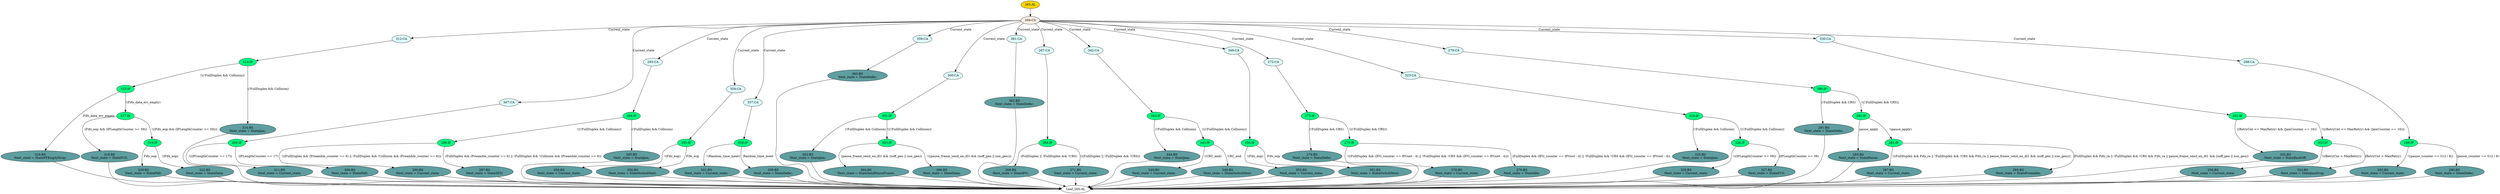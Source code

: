 strict digraph "" {
	node [label="\N"];
	"268:IF"	 [ast="<pyverilog.vparser.ast.IfStatement object at 0x7f104a56c1d0>",
		fillcolor=springgreen,
		label="268:IF",
		statements="[]",
		style=filled,
		typ=IfStatement];
	"269:BS"	 [ast="<pyverilog.vparser.ast.BlockingSubstitution object at 0x7f104a56cf90>",
		fillcolor=cadetblue,
		label="269:BS
Next_state = StateIFG;",
		statements="[<pyverilog.vparser.ast.BlockingSubstitution object at 0x7f104a56cf90>]",
		style=filled,
		typ=BlockingSubstitution];
	"268:IF" -> "269:BS"	 [cond="['FullDuplex', 'FullDuplex', 'CRS']",
		label="(FullDuplex || !FullDuplex && !CRS)",
		lineno=268];
	"271:BS"	 [ast="<pyverilog.vparser.ast.BlockingSubstitution object at 0x7f104a56cd50>",
		fillcolor=cadetblue,
		label="271:BS
Next_state = Current_state;",
		statements="[<pyverilog.vparser.ast.BlockingSubstitution object at 0x7f104a56cd50>]",
		style=filled,
		typ=BlockingSubstitution];
	"268:IF" -> "271:BS"	 [cond="['FullDuplex', 'FullDuplex', 'CRS']",
		label="!((FullDuplex || !FullDuplex && !CRS))",
		lineno=268];
	"316:BS"	 [ast="<pyverilog.vparser.ast.BlockingSubstitution object at 0x7f104a5722d0>",
		fillcolor=cadetblue,
		label="316:BS
Next_state = StateFFEmptyDrop;",
		statements="[<pyverilog.vparser.ast.BlockingSubstitution object at 0x7f104a5722d0>]",
		style=filled,
		typ=BlockingSubstitution];
	"Leaf_265:AL"	 [def_var="['Next_state']",
		label="Leaf_265:AL"];
	"316:BS" -> "Leaf_265:AL"	 [cond="[]",
		lineno=None];
	"299:BS"	 [ast="<pyverilog.vparser.ast.BlockingSubstitution object at 0x7f104a572490>",
		fillcolor=cadetblue,
		label="299:BS
Next_state = Current_state;",
		statements="[<pyverilog.vparser.ast.BlockingSubstitution object at 0x7f104a572490>]",
		style=filled,
		typ=BlockingSubstitution];
	"299:BS" -> "Leaf_265:AL"	 [cond="[]",
		lineno=None];
	"348:BS"	 [ast="<pyverilog.vparser.ast.BlockingSubstitution object at 0x7f104a51ed90>",
		fillcolor=cadetblue,
		label="348:BS
Next_state = Current_state;",
		statements="[<pyverilog.vparser.ast.BlockingSubstitution object at 0x7f104a51ed90>]",
		style=filled,
		typ=BlockingSubstitution];
	"348:BS" -> "Leaf_265:AL"	 [cond="[]",
		lineno=None];
	"353:BS"	 [ast="<pyverilog.vparser.ast.BlockingSubstitution object at 0x7f104a572610>",
		fillcolor=cadetblue,
		label="353:BS
Next_state = Current_state;",
		statements="[<pyverilog.vparser.ast.BlockingSubstitution object at 0x7f104a572610>]",
		style=filled,
		typ=BlockingSubstitution];
	"353:BS" -> "Leaf_265:AL"	 [cond="[]",
		lineno=None];
	"329:BS"	 [ast="<pyverilog.vparser.ast.BlockingSubstitution object at 0x7f104a572790>",
		fillcolor=cadetblue,
		label="329:BS
Next_state = Current_state;",
		statements="[<pyverilog.vparser.ast.BlockingSubstitution object at 0x7f104a572790>]",
		style=filled,
		typ=BlockingSubstitution];
	"329:BS" -> "Leaf_265:AL"	 [cond="[]",
		lineno=None];
	"312:CA"	 [ast="<pyverilog.vparser.ast.Case object at 0x7f104a572910>",
		fillcolor=lightcyan,
		label="312:CA",
		statements="[]",
		style=filled,
		typ=Case];
	"313:IF"	 [ast="<pyverilog.vparser.ast.IfStatement object at 0x7f104a572990>",
		fillcolor=springgreen,
		label="313:IF",
		statements="[]",
		style=filled,
		typ=IfStatement];
	"312:CA" -> "313:IF"	 [cond="[]",
		lineno=None];
	"307:CA"	 [ast="<pyverilog.vparser.ast.Case object at 0x7f104a57b290>",
		fillcolor=lightcyan,
		label="307:CA",
		statements="[]",
		style=filled,
		typ=Case];
	"308:IF"	 [ast="<pyverilog.vparser.ast.IfStatement object at 0x7f104a57b350>",
		fillcolor=springgreen,
		label="308:IF",
		statements="[]",
		style=filled,
		typ=IfStatement];
	"307:CA" -> "308:IF"	 [cond="[]",
		lineno=None];
	"293:CA"	 [ast="<pyverilog.vparser.ast.Case object at 0x7f104a57b750>",
		fillcolor=lightcyan,
		label="293:CA",
		statements="[]",
		style=filled,
		typ=Case];
	"294:IF"	 [ast="<pyverilog.vparser.ast.IfStatement object at 0x7f104a57b810>",
		fillcolor=springgreen,
		label="294:IF",
		statements="[]",
		style=filled,
		typ=IfStatement];
	"293:CA" -> "294:IF"	 [cond="[]",
		lineno=None];
	"362:BS"	 [ast="<pyverilog.vparser.ast.BlockingSubstitution object at 0x7f104a584090>",
		fillcolor=cadetblue,
		label="362:BS
Next_state = StateDefer;",
		statements="[<pyverilog.vparser.ast.BlockingSubstitution object at 0x7f104a584090>]",
		style=filled,
		typ=BlockingSubstitution];
	"362:BS" -> "Leaf_265:AL"	 [cond="[]",
		lineno=None];
	"318:BS"	 [ast="<pyverilog.vparser.ast.BlockingSubstitution object at 0x7f104a572d50>",
		fillcolor=cadetblue,
		label="318:BS
Next_state = StateFCS;",
		statements="[<pyverilog.vparser.ast.BlockingSubstitution object at 0x7f104a572d50>]",
		style=filled,
		typ=BlockingSubstitution];
	"318:BS" -> "Leaf_265:AL"	 [cond="[]",
		lineno=None];
	"338:IF"	 [ast="<pyverilog.vparser.ast.IfStatement object at 0x7f104a5841d0>",
		fillcolor=springgreen,
		label="338:IF",
		statements="[]",
		style=filled,
		typ=IfStatement];
	"341:BS"	 [ast="<pyverilog.vparser.ast.BlockingSubstitution object at 0x7f104a584210>",
		fillcolor=cadetblue,
		label="341:BS
Next_state = Current_state;",
		statements="[<pyverilog.vparser.ast.BlockingSubstitution object at 0x7f104a584210>]",
		style=filled,
		typ=BlockingSubstitution];
	"338:IF" -> "341:BS"	 [cond="['Random_time_meet']",
		label="!(Random_time_meet)",
		lineno=338];
	"339:BS"	 [ast="<pyverilog.vparser.ast.BlockingSubstitution object at 0x7f104a584390>",
		fillcolor=cadetblue,
		label="339:BS
Next_state = StateDefer;",
		statements="[<pyverilog.vparser.ast.BlockingSubstitution object at 0x7f104a584390>]",
		style=filled,
		typ=BlockingSubstitution];
	"338:IF" -> "339:BS"	 [cond="['Random_time_meet']",
		label=Random_time_meet,
		lineno=338];
	"344:BS"	 [ast="<pyverilog.vparser.ast.BlockingSubstitution object at 0x7f104a584550>",
		fillcolor=cadetblue,
		label="344:BS
Next_state = StateJam;",
		statements="[<pyverilog.vparser.ast.BlockingSubstitution object at 0x7f104a584550>]",
		style=filled,
		typ=BlockingSubstitution];
	"344:BS" -> "Leaf_265:AL"	 [cond="[]",
		lineno=None];
	"296:IF"	 [ast="<pyverilog.vparser.ast.IfStatement object at 0x7f104a57b850>",
		fillcolor=springgreen,
		label="296:IF",
		statements="[]",
		style=filled,
		typ=IfStatement];
	"294:IF" -> "296:IF"	 [cond="['FullDuplex', 'Collision']",
		label="!((!FullDuplex && Collision))",
		lineno=294];
	"295:BS"	 [ast="<pyverilog.vparser.ast.BlockingSubstitution object at 0x7f104a57be10>",
		fillcolor=cadetblue,
		label="295:BS
Next_state = StateJam;",
		statements="[<pyverilog.vparser.ast.BlockingSubstitution object at 0x7f104a57be10>]",
		style=filled,
		typ=BlockingSubstitution];
	"294:IF" -> "295:BS"	 [cond="['FullDuplex', 'Collision']",
		label="(!FullDuplex && Collision)",
		lineno=294];
	"355:IF"	 [ast="<pyverilog.vparser.ast.IfStatement object at 0x7f104a5847d0>",
		fillcolor=springgreen,
		label="355:IF",
		statements="[]",
		style=filled,
		typ=IfStatement];
	"358:BS"	 [ast="<pyverilog.vparser.ast.BlockingSubstitution object at 0x7f104a584810>",
		fillcolor=cadetblue,
		label="358:BS
Next_state = Current_state;",
		statements="[<pyverilog.vparser.ast.BlockingSubstitution object at 0x7f104a584810>]",
		style=filled,
		typ=BlockingSubstitution];
	"355:IF" -> "358:BS"	 [cond="['Fifo_eop']",
		label="!(Fifo_eop)",
		lineno=355];
	"356:BS"	 [ast="<pyverilog.vparser.ast.BlockingSubstitution object at 0x7f104a584990>",
		fillcolor=cadetblue,
		label="356:BS
Next_state = StateSwitchNext;",
		statements="[<pyverilog.vparser.ast.BlockingSubstitution object at 0x7f104a584990>]",
		style=filled,
		typ=BlockingSubstitution];
	"355:IF" -> "356:BS"	 [cond="['Fifo_eop']",
		label=Fifo_eop,
		lineno=355];
	"281:BS"	 [ast="<pyverilog.vparser.ast.BlockingSubstitution object at 0x7f104a51e810>",
		fillcolor=cadetblue,
		label="281:BS
Next_state = StateDefer;",
		statements="[<pyverilog.vparser.ast.BlockingSubstitution object at 0x7f104a51e810>]",
		style=filled,
		typ=BlockingSubstitution];
	"281:BS" -> "Leaf_265:AL"	 [cond="[]",
		lineno=None];
	"315:IF"	 [ast="<pyverilog.vparser.ast.IfStatement object at 0x7f104a5729d0>",
		fillcolor=springgreen,
		label="315:IF",
		statements="[]",
		style=filled,
		typ=IfStatement];
	"315:IF" -> "316:BS"	 [cond="['Fifo_data_err_empty']",
		label=Fifo_data_err_empty,
		lineno=315];
	"317:IF"	 [ast="<pyverilog.vparser.ast.IfStatement object at 0x7f104a572a10>",
		fillcolor=springgreen,
		label="317:IF",
		statements="[]",
		style=filled,
		typ=IfStatement];
	"315:IF" -> "317:IF"	 [cond="['Fifo_data_err_empty']",
		label="!(Fifo_data_err_empty)",
		lineno=315];
	"278:BS"	 [ast="<pyverilog.vparser.ast.BlockingSubstitution object at 0x7f104a58e690>",
		fillcolor=cadetblue,
		label="278:BS
Next_state = Current_state;",
		statements="[<pyverilog.vparser.ast.BlockingSubstitution object at 0x7f104a58e690>]",
		style=filled,
		typ=BlockingSubstitution];
	"278:BS" -> "Leaf_265:AL"	 [cond="[]",
		lineno=None];
	"332:BS"	 [ast="<pyverilog.vparser.ast.BlockingSubstitution object at 0x7f104a58e810>",
		fillcolor=cadetblue,
		label="332:BS
Next_state = StateBackOff;",
		statements="[<pyverilog.vparser.ast.BlockingSubstitution object at 0x7f104a58e810>]",
		style=filled,
		typ=BlockingSubstitution];
	"332:BS" -> "Leaf_265:AL"	 [cond="[]",
		lineno=None];
	"333:IF"	 [ast="<pyverilog.vparser.ast.IfStatement object at 0x7f104a584b50>",
		fillcolor=springgreen,
		label="333:IF",
		statements="[]",
		style=filled,
		typ=IfStatement];
	"336:BS"	 [ast="<pyverilog.vparser.ast.BlockingSubstitution object at 0x7f104a584b90>",
		fillcolor=cadetblue,
		label="336:BS
Next_state = Current_state;",
		statements="[<pyverilog.vparser.ast.BlockingSubstitution object at 0x7f104a584b90>]",
		style=filled,
		typ=BlockingSubstitution];
	"333:IF" -> "336:BS"	 [cond="['RetryCnt', 'MaxRetry']",
		label="!((RetryCnt > MaxRetry))",
		lineno=333];
	"334:BS"	 [ast="<pyverilog.vparser.ast.BlockingSubstitution object at 0x7f104a584d10>",
		fillcolor=cadetblue,
		label="334:BS
Next_state = StateJamDrop;",
		statements="[<pyverilog.vparser.ast.BlockingSubstitution object at 0x7f104a584d10>]",
		style=filled,
		typ=BlockingSubstitution];
	"333:IF" -> "334:BS"	 [cond="['RetryCnt', 'MaxRetry']",
		label="(RetryCnt > MaxRetry)",
		lineno=333];
	"273:IF"	 [ast="<pyverilog.vparser.ast.IfStatement object at 0x7f104a58e990>",
		fillcolor=springgreen,
		label="273:IF",
		statements="[]",
		style=filled,
		typ=IfStatement];
	"274:BS"	 [ast="<pyverilog.vparser.ast.BlockingSubstitution object at 0x7f104a514050>",
		fillcolor=cadetblue,
		label="274:BS
Next_state = StateDefer;",
		statements="[<pyverilog.vparser.ast.BlockingSubstitution object at 0x7f104a514050>]",
		style=filled,
		typ=BlockingSubstitution];
	"273:IF" -> "274:BS"	 [cond="['FullDuplex', 'CRS']",
		label="(!FullDuplex && CRS)",
		lineno=273];
	"275:IF"	 [ast="<pyverilog.vparser.ast.IfStatement object at 0x7f104a58e9d0>",
		fillcolor=springgreen,
		label="275:IF",
		statements="[]",
		style=filled,
		typ=IfStatement];
	"273:IF" -> "275:IF"	 [cond="['FullDuplex', 'CRS']",
		label="!((!FullDuplex && CRS))",
		lineno=273];
	"289:IF"	 [ast="<pyverilog.vparser.ast.IfStatement object at 0x7f104a514290>",
		fillcolor=springgreen,
		label="289:IF",
		statements="[]",
		style=filled,
		typ=IfStatement];
	"292:BS"	 [ast="<pyverilog.vparser.ast.BlockingSubstitution object at 0x7f104a5142d0>",
		fillcolor=cadetblue,
		label="292:BS
Next_state = Current_state;",
		statements="[<pyverilog.vparser.ast.BlockingSubstitution object at 0x7f104a5142d0>]",
		style=filled,
		typ=BlockingSubstitution];
	"289:IF" -> "292:BS"	 [cond="['pause_counter']",
		label="!((pause_counter == 512 / 8))",
		lineno=289];
	"290:BS"	 [ast="<pyverilog.vparser.ast.BlockingSubstitution object at 0x7f104a514450>",
		fillcolor=cadetblue,
		label="290:BS
Next_state = StateDefer;",
		statements="[<pyverilog.vparser.ast.BlockingSubstitution object at 0x7f104a514450>]",
		style=filled,
		typ=BlockingSubstitution];
	"289:IF" -> "290:BS"	 [cond="['pause_counter']",
		label="(pause_counter == 512 / 8)",
		lineno=289];
	"354:CA"	 [ast="<pyverilog.vparser.ast.Case object at 0x7f104a528950>",
		fillcolor=lightcyan,
		label="354:CA",
		statements="[]",
		style=filled,
		typ=Case];
	"354:CA" -> "355:IF"	 [cond="[]",
		lineno=None];
	"337:CA"	 [ast="<pyverilog.vparser.ast.Case object at 0x7f104a514710>",
		fillcolor=lightcyan,
		label="337:CA",
		statements="[]",
		style=filled,
		typ=Case];
	"337:CA" -> "338:IF"	 [cond="[]",
		lineno=None];
	"274:BS" -> "Leaf_265:AL"	 [cond="[]",
		lineno=None];
	"359:CA"	 [ast="<pyverilog.vparser.ast.Case object at 0x7f104a5147d0>",
		fillcolor=lightcyan,
		label="359:CA",
		statements="[]",
		style=filled,
		typ=Case];
	"360:BS"	 [ast="<pyverilog.vparser.ast.BlockingSubstitution object at 0x7f104a514890>",
		fillcolor=cadetblue,
		label="360:BS
Next_state = StateDefer;",
		statements="[<pyverilog.vparser.ast.BlockingSubstitution object at 0x7f104a514890>]",
		style=filled,
		typ=BlockingSubstitution];
	"359:CA" -> "360:BS"	 [cond="[]",
		lineno=None];
	"358:BS" -> "Leaf_265:AL"	 [cond="[]",
		lineno=None];
	"343:IF"	 [ast="<pyverilog.vparser.ast.IfStatement object at 0x7f104a51ed10>",
		fillcolor=springgreen,
		label="343:IF",
		statements="[]",
		style=filled,
		typ=IfStatement];
	"343:IF" -> "344:BS"	 [cond="['FullDuplex', 'Collision']",
		label="(!FullDuplex && Collision)",
		lineno=343];
	"345:IF"	 [ast="<pyverilog.vparser.ast.IfStatement object at 0x7f104a51ed50>",
		fillcolor=springgreen,
		label="345:IF",
		statements="[]",
		style=filled,
		typ=IfStatement];
	"343:IF" -> "345:IF"	 [cond="['FullDuplex', 'Collision']",
		label="!((!FullDuplex && Collision))",
		lineno=343];
	"301:IF"	 [ast="<pyverilog.vparser.ast.IfStatement object at 0x7f104a584f50>",
		fillcolor=springgreen,
		label="301:IF",
		statements="[]",
		style=filled,
		typ=IfStatement];
	"302:BS"	 [ast="<pyverilog.vparser.ast.BlockingSubstitution object at 0x7f104a58e450>",
		fillcolor=cadetblue,
		label="302:BS
Next_state = StateJam;",
		statements="[<pyverilog.vparser.ast.BlockingSubstitution object at 0x7f104a58e450>]",
		style=filled,
		typ=BlockingSubstitution];
	"301:IF" -> "302:BS"	 [cond="['FullDuplex', 'Collision']",
		label="(!FullDuplex && Collision)",
		lineno=301];
	"303:IF"	 [ast="<pyverilog.vparser.ast.IfStatement object at 0x7f104a584f90>",
		fillcolor=springgreen,
		label="303:IF",
		statements="[]",
		style=filled,
		typ=IfStatement];
	"301:IF" -> "303:IF"	 [cond="['FullDuplex', 'Collision']",
		label="!((!FullDuplex && Collision))",
		lineno=301];
	"300:CA"	 [ast="<pyverilog.vparser.ast.Case object at 0x7f104a5149d0>",
		fillcolor=lightcyan,
		label="300:CA",
		statements="[]",
		style=filled,
		typ=Case];
	"300:CA" -> "301:IF"	 [cond="[]",
		lineno=None];
	"324:IF"	 [ast="<pyverilog.vparser.ast.IfStatement object at 0x7f104a514a50>",
		fillcolor=springgreen,
		label="324:IF",
		statements="[]",
		style=filled,
		typ=IfStatement];
	"325:BS"	 [ast="<pyverilog.vparser.ast.BlockingSubstitution object at 0x7f104a514bd0>",
		fillcolor=cadetblue,
		label="325:BS
Next_state = StateJam;",
		statements="[<pyverilog.vparser.ast.BlockingSubstitution object at 0x7f104a514bd0>]",
		style=filled,
		typ=BlockingSubstitution];
	"324:IF" -> "325:BS"	 [cond="['FullDuplex', 'Collision']",
		label="(!FullDuplex && Collision)",
		lineno=324];
	"326:IF"	 [ast="<pyverilog.vparser.ast.IfStatement object at 0x7f104a514a90>",
		fillcolor=springgreen,
		label="326:IF",
		statements="[]",
		style=filled,
		typ=IfStatement];
	"324:IF" -> "326:IF"	 [cond="['FullDuplex', 'Collision']",
		label="!((!FullDuplex && Collision))",
		lineno=324];
	"302:BS" -> "Leaf_265:AL"	 [cond="[]",
		lineno=None];
	"296:IF" -> "299:BS"	 [cond="['FullDuplex', 'Preamble_counter', 'FullDuplex', 'Collision', 'Preamble_counter']",
		label="!((FullDuplex && (Preamble_counter == 6) || !FullDuplex && !Collision && (Preamble_counter == 6)))",
		lineno=296];
	"297:BS"	 [ast="<pyverilog.vparser.ast.BlockingSubstitution object at 0x7f104a57b890>",
		fillcolor=cadetblue,
		label="297:BS
Next_state = StateSFD;",
		statements="[<pyverilog.vparser.ast.BlockingSubstitution object at 0x7f104a57b890>]",
		style=filled,
		typ=BlockingSubstitution];
	"296:IF" -> "297:BS"	 [cond="['FullDuplex', 'Preamble_counter', 'FullDuplex', 'Collision', 'Preamble_counter']",
		label="(FullDuplex && (Preamble_counter == 6) || !FullDuplex && !Collision && (Preamble_counter == 6))",
		lineno=296];
	"336:BS" -> "Leaf_265:AL"	 [cond="[]",
		lineno=None];
	"360:BS" -> "Leaf_265:AL"	 [cond="[]",
		lineno=None];
	"334:BS" -> "Leaf_265:AL"	 [cond="[]",
		lineno=None];
	"361:CA"	 [ast="<pyverilog.vparser.ast.Case object at 0x7f104a51ea50>",
		fillcolor=lightcyan,
		label="361:CA",
		statements="[]",
		style=filled,
		typ=Case];
	"361:CA" -> "362:BS"	 [cond="[]",
		lineno=None];
	"267:CA"	 [ast="<pyverilog.vparser.ast.Case object at 0x7f104a51ea90>",
		fillcolor=lightcyan,
		label="267:CA",
		statements="[]",
		style=filled,
		typ=Case];
	"267:CA" -> "268:IF"	 [cond="[]",
		lineno=None];
	"346:BS"	 [ast="<pyverilog.vparser.ast.BlockingSubstitution object at 0x7f104a51eb10>",
		fillcolor=cadetblue,
		label="346:BS
Next_state = StateSwitchNext;",
		statements="[<pyverilog.vparser.ast.BlockingSubstitution object at 0x7f104a51eb10>]",
		style=filled,
		typ=BlockingSubstitution];
	"346:BS" -> "Leaf_265:AL"	 [cond="[]",
		lineno=None];
	"304:BS"	 [ast="<pyverilog.vparser.ast.BlockingSubstitution object at 0x7f104a58e150>",
		fillcolor=cadetblue,
		label="304:BS
Next_state = StateSendPauseFrame;",
		statements="[<pyverilog.vparser.ast.BlockingSubstitution object at 0x7f104a58e150>]",
		style=filled,
		typ=BlockingSubstitution];
	"304:BS" -> "Leaf_265:AL"	 [cond="[]",
		lineno=None];
	"342:CA"	 [ast="<pyverilog.vparser.ast.Case object at 0x7f104a51ec90>",
		fillcolor=lightcyan,
		label="342:CA",
		statements="[]",
		style=filled,
		typ=Case];
	"342:CA" -> "343:IF"	 [cond="[]",
		lineno=None];
	"325:BS" -> "Leaf_265:AL"	 [cond="[]",
		lineno=None];
	"283:BS"	 [ast="<pyverilog.vparser.ast.BlockingSubstitution object at 0x7f104a51e690>",
		fillcolor=cadetblue,
		label="283:BS
Next_state = StatePause;",
		statements="[<pyverilog.vparser.ast.BlockingSubstitution object at 0x7f104a51e690>]",
		style=filled,
		typ=BlockingSubstitution];
	"283:BS" -> "Leaf_265:AL"	 [cond="[]",
		lineno=None];
	"356:BS" -> "Leaf_265:AL"	 [cond="[]",
		lineno=None];
	"295:BS" -> "Leaf_265:AL"	 [cond="[]",
		lineno=None];
	"327:BS"	 [ast="<pyverilog.vparser.ast.BlockingSubstitution object at 0x7f104a584690>",
		fillcolor=cadetblue,
		label="327:BS
Next_state = StateFCS;",
		statements="[<pyverilog.vparser.ast.BlockingSubstitution object at 0x7f104a584690>]",
		style=filled,
		typ=BlockingSubstitution];
	"327:BS" -> "Leaf_265:AL"	 [cond="[]",
		lineno=None];
	"313:IF" -> "315:IF"	 [cond="['FullDuplex', 'Collision']",
		label="!((!FullDuplex && Collision))",
		lineno=313];
	"314:BS"	 [ast="<pyverilog.vparser.ast.BlockingSubstitution object at 0x7f104a57b0d0>",
		fillcolor=cadetblue,
		label="314:BS
Next_state = StateJam;",
		statements="[<pyverilog.vparser.ast.BlockingSubstitution object at 0x7f104a57b0d0>]",
		style=filled,
		typ=BlockingSubstitution];
	"313:IF" -> "314:BS"	 [cond="['FullDuplex', 'Collision']",
		label="(!FullDuplex && Collision)",
		lineno=313];
	"303:IF" -> "304:BS"	 [cond="['pause_frame_send_en_dl1', 'xoff_gen', 'xon_gen']",
		label="(pause_frame_send_en_dl1 && (xoff_gen || xon_gen))",
		lineno=303];
	"306:BS"	 [ast="<pyverilog.vparser.ast.BlockingSubstitution object at 0x7f104a584fd0>",
		fillcolor=cadetblue,
		label="306:BS
Next_state = StateData;",
		statements="[<pyverilog.vparser.ast.BlockingSubstitution object at 0x7f104a584fd0>]",
		style=filled,
		typ=BlockingSubstitution];
	"303:IF" -> "306:BS"	 [cond="['pause_frame_send_en_dl1', 'xoff_gen', 'xon_gen']",
		label="!((pause_frame_send_en_dl1 && (xoff_gen || xon_gen)))",
		lineno=303];
	"349:CA"	 [ast="<pyverilog.vparser.ast.Case object at 0x7f104a528090>",
		fillcolor=lightcyan,
		label="349:CA",
		statements="[]",
		style=filled,
		typ=Case];
	"350:IF"	 [ast="<pyverilog.vparser.ast.IfStatement object at 0x7f104a528150>",
		fillcolor=springgreen,
		label="350:IF",
		statements="[]",
		style=filled,
		typ=IfStatement];
	"349:CA" -> "350:IF"	 [cond="[]",
		lineno=None];
	"272:CA"	 [ast="<pyverilog.vparser.ast.Case object at 0x7f104a528350>",
		fillcolor=lightcyan,
		label="272:CA",
		statements="[]",
		style=filled,
		typ=Case];
	"272:CA" -> "273:IF"	 [cond="[]",
		lineno=None];
	"292:BS" -> "Leaf_265:AL"	 [cond="[]",
		lineno=None];
	"323:CA"	 [ast="<pyverilog.vparser.ast.Case object at 0x7f104a5283d0>",
		fillcolor=lightcyan,
		label="323:CA",
		statements="[]",
		style=filled,
		typ=Case];
	"323:CA" -> "324:IF"	 [cond="[]",
		lineno=None];
	"314:BS" -> "Leaf_265:AL"	 [cond="[]",
		lineno=None];
	"331:IF"	 [ast="<pyverilog.vparser.ast.IfStatement object at 0x7f104a528710>",
		fillcolor=springgreen,
		label="331:IF",
		statements="[]",
		style=filled,
		typ=IfStatement];
	"331:IF" -> "332:BS"	 [cond="['RetryCnt', 'MaxRetry', 'JamCounter']",
		label="((RetryCnt <= MaxRetry) && (JamCounter == 16))",
		lineno=331];
	"331:IF" -> "333:IF"	 [cond="['RetryCnt', 'MaxRetry', 'JamCounter']",
		label="!(((RetryCnt <= MaxRetry) && (JamCounter == 16)))",
		lineno=331];
	"279:CA"	 [ast="<pyverilog.vparser.ast.Case object at 0x7f104a528550>",
		fillcolor=lightcyan,
		label="279:CA",
		statements="[]",
		style=filled,
		typ=Case];
	"280:IF"	 [ast="<pyverilog.vparser.ast.IfStatement object at 0x7f104a514e10>",
		fillcolor=springgreen,
		label="280:IF",
		statements="[]",
		style=filled,
		typ=IfStatement];
	"279:CA" -> "280:IF"	 [cond="[]",
		lineno=None];
	"284:IF"	 [ast="<pyverilog.vparser.ast.IfStatement object at 0x7f104a514e90>",
		fillcolor=springgreen,
		label="284:IF",
		statements="[]",
		style=filled,
		typ=IfStatement];
	"287:BS"	 [ast="<pyverilog.vparser.ast.BlockingSubstitution object at 0x7f104a514ed0>",
		fillcolor=cadetblue,
		label="287:BS
Next_state = Current_state;",
		statements="[<pyverilog.vparser.ast.BlockingSubstitution object at 0x7f104a514ed0>]",
		style=filled,
		typ=BlockingSubstitution];
	"284:IF" -> "287:BS"	 [cond="['FullDuplex', 'Fifo_ra', 'FullDuplex', 'CRS', 'Fifo_ra', 'pause_frame_send_en_dl1', 'xoff_gen', 'xon_gen']",
		label="!((FullDuplex && Fifo_ra || !FullDuplex && !CRS && Fifo_ra || pause_frame_send_en_dl1 && (xoff_gen || xon_gen)))",
		lineno=284];
	"285:BS"	 [ast="<pyverilog.vparser.ast.BlockingSubstitution object at 0x7f104a51e090>",
		fillcolor=cadetblue,
		label="285:BS
Next_state = StatePreamble;",
		statements="[<pyverilog.vparser.ast.BlockingSubstitution object at 0x7f104a51e090>]",
		style=filled,
		typ=BlockingSubstitution];
	"284:IF" -> "285:BS"	 [cond="['FullDuplex', 'Fifo_ra', 'FullDuplex', 'CRS', 'Fifo_ra', 'pause_frame_send_en_dl1', 'xoff_gen', 'xon_gen']",
		label="(FullDuplex && Fifo_ra || !FullDuplex && !CRS && Fifo_ra || pause_frame_send_en_dl1 && (xoff_gen || xon_gen))",
		lineno=284];
	"287:BS" -> "Leaf_265:AL"	 [cond="[]",
		lineno=None];
	"330:CA"	 [ast="<pyverilog.vparser.ast.Case object at 0x7f104a528690>",
		fillcolor=lightcyan,
		label="330:CA",
		statements="[]",
		style=filled,
		typ=Case];
	"330:CA" -> "331:IF"	 [cond="[]",
		lineno=None];
	"280:IF" -> "281:BS"	 [cond="['FullDuplex', 'CRS']",
		label="(!FullDuplex && CRS)",
		lineno=280];
	"282:IF"	 [ast="<pyverilog.vparser.ast.IfStatement object at 0x7f104a514e50>",
		fillcolor=springgreen,
		label="282:IF",
		statements="[]",
		style=filled,
		typ=IfStatement];
	"280:IF" -> "282:IF"	 [cond="['FullDuplex', 'CRS']",
		label="!((!FullDuplex && CRS))",
		lineno=280];
	"265:AL"	 [ast="<pyverilog.vparser.ast.Always object at 0x7f104a528a90>",
		clk_sens=False,
		fillcolor=gold,
		label="265:AL",
		sens="['Current_state']",
		statements="[]",
		style=filled,
		typ=Always,
		use_var="['CRS', 'IPLengthCounter', 'Random_time_meet', 'IFGset', 'pause_frame_send_en_dl1', 'RetryCnt', 'Current_state', 'Preamble_counter', '\
xon_gen', 'Collision', 'IFG_counter', 'FullDuplex', 'MaxRetry', 'Fifo_ra', 'JamCounter', 'pause_apply', 'xoff_gen', 'Fifo_eop', '\
Fifo_data_err_empty', 'pause_counter', 'CRC_end']"];
	"266:CS"	 [ast="<pyverilog.vparser.ast.CaseStatement object at 0x7f104a528450>",
		fillcolor=linen,
		label="266:CS",
		statements="[]",
		style=filled,
		typ=CaseStatement];
	"265:AL" -> "266:CS"	 [cond="[]",
		lineno=None];
	"285:BS" -> "Leaf_265:AL"	 [cond="[]",
		lineno=None];
	"275:IF" -> "278:BS"	 [cond="['FullDuplex', 'IFG_counter', 'IFGset', 'FullDuplex', 'CRS', 'IFG_counter', 'IFGset']",
		label="!((FullDuplex && (IFG_counter == IFGset - 4) || !FullDuplex && !CRS && (IFG_counter == IFGset - 4)))",
		lineno=275];
	"276:BS"	 [ast="<pyverilog.vparser.ast.BlockingSubstitution object at 0x7f104a58ea10>",
		fillcolor=cadetblue,
		label="276:BS
Next_state = StateIdle;",
		statements="[<pyverilog.vparser.ast.BlockingSubstitution object at 0x7f104a58ea10>]",
		style=filled,
		typ=BlockingSubstitution];
	"275:IF" -> "276:BS"	 [cond="['FullDuplex', 'IFG_counter', 'IFGset', 'FullDuplex', 'CRS', 'IFG_counter', 'IFGset']",
		label="(FullDuplex && (IFG_counter == IFGset - 4) || !FullDuplex && !CRS && (IFG_counter == IFGset - 4))",
		lineno=275];
	"317:IF" -> "318:BS"	 [cond="['Fifo_eop', 'IPLengthCounter']",
		label="(Fifo_eop && (IPLengthCounter >= 59))",
		lineno=317];
	"319:IF"	 [ast="<pyverilog.vparser.ast.IfStatement object at 0x7f104a572a50>",
		fillcolor=springgreen,
		label="319:IF",
		statements="[]",
		style=filled,
		typ=IfStatement];
	"317:IF" -> "319:IF"	 [cond="['Fifo_eop', 'IPLengthCounter']",
		label="!((Fifo_eop && (IPLengthCounter >= 59)))",
		lineno=317];
	"269:BS" -> "Leaf_265:AL"	 [cond="[]",
		lineno=None];
	"341:BS" -> "Leaf_265:AL"	 [cond="[]",
		lineno=None];
	"345:IF" -> "348:BS"	 [cond="['CRC_end']",
		label="!(CRC_end)",
		lineno=345];
	"345:IF" -> "346:BS"	 [cond="['CRC_end']",
		label=CRC_end,
		lineno=345];
	"320:BS"	 [ast="<pyverilog.vparser.ast.BlockingSubstitution object at 0x7f104a572bd0>",
		fillcolor=cadetblue,
		label="320:BS
Next_state = StatePAD;",
		statements="[<pyverilog.vparser.ast.BlockingSubstitution object at 0x7f104a572bd0>]",
		style=filled,
		typ=BlockingSubstitution];
	"319:IF" -> "320:BS"	 [cond="['Fifo_eop']",
		label=Fifo_eop,
		lineno=319];
	"322:BS"	 [ast="<pyverilog.vparser.ast.BlockingSubstitution object at 0x7f104a572a90>",
		fillcolor=cadetblue,
		label="322:BS
Next_state = StateData;",
		statements="[<pyverilog.vparser.ast.BlockingSubstitution object at 0x7f104a572a90>]",
		style=filled,
		typ=BlockingSubstitution];
	"319:IF" -> "322:BS"	 [cond="['Fifo_eop']",
		label="!(Fifo_eop)",
		lineno=319];
	"306:BS" -> "Leaf_265:AL"	 [cond="[]",
		lineno=None];
	"271:BS" -> "Leaf_265:AL"	 [cond="[]",
		lineno=None];
	"288:CA"	 [ast="<pyverilog.vparser.ast.Case object at 0x7f104a5285d0>",
		fillcolor=lightcyan,
		label="288:CA",
		statements="[]",
		style=filled,
		typ=Case];
	"288:CA" -> "289:IF"	 [cond="[]",
		lineno=None];
	"297:BS" -> "Leaf_265:AL"	 [cond="[]",
		lineno=None];
	"311:BS"	 [ast="<pyverilog.vparser.ast.BlockingSubstitution object at 0x7f104a57b390>",
		fillcolor=cadetblue,
		label="311:BS
Next_state = Current_state;",
		statements="[<pyverilog.vparser.ast.BlockingSubstitution object at 0x7f104a57b390>]",
		style=filled,
		typ=BlockingSubstitution];
	"308:IF" -> "311:BS"	 [cond="['IPLengthCounter']",
		label="!((IPLengthCounter == 17))",
		lineno=308];
	"309:BS"	 [ast="<pyverilog.vparser.ast.BlockingSubstitution object at 0x7f104a57b510>",
		fillcolor=cadetblue,
		label="309:BS
Next_state = StatePAD;",
		statements="[<pyverilog.vparser.ast.BlockingSubstitution object at 0x7f104a57b510>]",
		style=filled,
		typ=BlockingSubstitution];
	"308:IF" -> "309:BS"	 [cond="['IPLengthCounter']",
		label="(IPLengthCounter == 17)",
		lineno=308];
	"350:IF" -> "353:BS"	 [cond="['Fifo_eop']",
		label="!(Fifo_eop)",
		lineno=350];
	"351:BS"	 [ast="<pyverilog.vparser.ast.BlockingSubstitution object at 0x7f104a528190>",
		fillcolor=cadetblue,
		label="351:BS
Next_state = StateSwitchNext;",
		statements="[<pyverilog.vparser.ast.BlockingSubstitution object at 0x7f104a528190>]",
		style=filled,
		typ=BlockingSubstitution];
	"350:IF" -> "351:BS"	 [cond="['Fifo_eop']",
		label=Fifo_eop,
		lineno=350];
	"276:BS" -> "Leaf_265:AL"	 [cond="[]",
		lineno=None];
	"351:BS" -> "Leaf_265:AL"	 [cond="[]",
		lineno=None];
	"320:BS" -> "Leaf_265:AL"	 [cond="[]",
		lineno=None];
	"311:BS" -> "Leaf_265:AL"	 [cond="[]",
		lineno=None];
	"309:BS" -> "Leaf_265:AL"	 [cond="[]",
		lineno=None];
	"339:BS" -> "Leaf_265:AL"	 [cond="[]",
		lineno=None];
	"266:CS" -> "312:CA"	 [cond="['Current_state']",
		label=Current_state,
		lineno=266];
	"266:CS" -> "307:CA"	 [cond="['Current_state']",
		label=Current_state,
		lineno=266];
	"266:CS" -> "293:CA"	 [cond="['Current_state']",
		label=Current_state,
		lineno=266];
	"266:CS" -> "354:CA"	 [cond="['Current_state']",
		label=Current_state,
		lineno=266];
	"266:CS" -> "337:CA"	 [cond="['Current_state']",
		label=Current_state,
		lineno=266];
	"266:CS" -> "359:CA"	 [cond="['Current_state']",
		label=Current_state,
		lineno=266];
	"266:CS" -> "300:CA"	 [cond="['Current_state']",
		label=Current_state,
		lineno=266];
	"266:CS" -> "361:CA"	 [cond="['Current_state']",
		label=Current_state,
		lineno=266];
	"266:CS" -> "267:CA"	 [cond="['Current_state']",
		label=Current_state,
		lineno=266];
	"266:CS" -> "342:CA"	 [cond="['Current_state']",
		label=Current_state,
		lineno=266];
	"266:CS" -> "349:CA"	 [cond="['Current_state']",
		label=Current_state,
		lineno=266];
	"266:CS" -> "272:CA"	 [cond="['Current_state']",
		label=Current_state,
		lineno=266];
	"266:CS" -> "323:CA"	 [cond="['Current_state']",
		label=Current_state,
		lineno=266];
	"266:CS" -> "279:CA"	 [cond="['Current_state']",
		label=Current_state,
		lineno=266];
	"266:CS" -> "330:CA"	 [cond="['Current_state']",
		label=Current_state,
		lineno=266];
	"266:CS" -> "288:CA"	 [cond="['Current_state']",
		label=Current_state,
		lineno=266];
	"290:BS" -> "Leaf_265:AL"	 [cond="[]",
		lineno=None];
	"322:BS" -> "Leaf_265:AL"	 [cond="[]",
		lineno=None];
	"326:IF" -> "329:BS"	 [cond="['IPLengthCounter']",
		label="!((IPLengthCounter >= 59))",
		lineno=326];
	"326:IF" -> "327:BS"	 [cond="['IPLengthCounter']",
		label="(IPLengthCounter >= 59)",
		lineno=326];
	"282:IF" -> "283:BS"	 [cond="['pause_apply']",
		label=pause_apply,
		lineno=282];
	"282:IF" -> "284:IF"	 [cond="['pause_apply']",
		label="!(pause_apply)",
		lineno=282];
}
